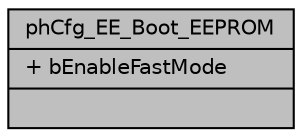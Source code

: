 digraph "phCfg_EE_Boot_EEPROM"
{
  edge [fontname="Helvetica",fontsize="10",labelfontname="Helvetica",labelfontsize="10"];
  node [fontname="Helvetica",fontsize="10",shape=record];
  Node0 [label="{phCfg_EE_Boot_EEPROM\n|+ bEnableFastMode\l|}",height=0.2,width=0.4,color="black", fillcolor="grey75", style="filled", fontcolor="black"];
}
